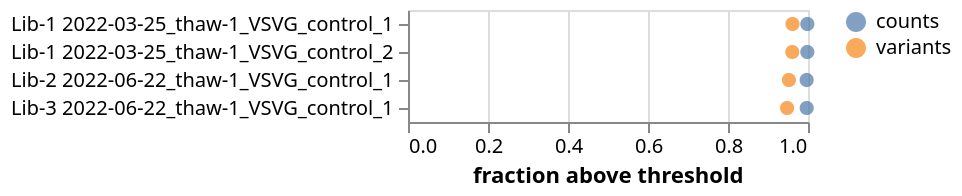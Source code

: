 {
  "config": {
    "view": {
      "continuousWidth": 400,
      "continuousHeight": 300
    },
    "axis": {
      "labelLimit": 500
    }
  },
  "data": {
    "name": "data-07ff90416a61c19b0b313fec57dbf355"
  },
  "mark": {
    "type": "point",
    "filled": true,
    "size": 50
  },
  "encoding": {
    "color": {
      "field": "fraction_type",
      "scale": {
        "domain": [
          "counts",
          "variants"
        ]
      },
      "title": null,
      "type": "nominal"
    },
    "tooltip": [
      {
        "field": "library",
        "type": "nominal"
      },
      {
        "field": "pre_sample",
        "type": "nominal"
      },
      {
        "field": "counts",
        "format": ".2g",
        "type": "quantitative"
      },
      {
        "field": "variants",
        "format": ".2g",
        "type": "quantitative"
      },
      {
        "field": "virus_batch",
        "type": "nominal"
      }
    ],
    "x": {
      "field": "fraction",
      "scale": {
        "domain": [
          0,
          1
        ]
      },
      "title": "fraction above threshold",
      "type": "quantitative"
    },
    "y": {
      "field": "library_sample",
      "title": null,
      "type": "nominal"
    }
  },
  "height": {
    "step": 14
  },
  "params": [
    {
      "name": "parameter003",
      "select": {
        "type": "point",
        "fields": [
          "fraction_type"
        ]
      },
      "bind": "legend"
    },
    {
      "name": "parameter001",
      "select": {
        "type": "point",
        "fields": [
          "library"
        ]
      },
      "bind": {
        "input": "select",
        "options": [
          null,
          "Lib-1",
          "Lib-2",
          "Lib-3"
        ],
        "labels": [
          "all",
          "Lib-1",
          "Lib-2",
          "Lib-3"
        ],
        "name": "library"
      }
    },
    {
      "name": "parameter002",
      "select": {
        "type": "point",
        "fields": [
          "virus_batch"
        ]
      },
      "bind": {
        "input": "select",
        "options": [
          null,
          "thaw-1"
        ],
        "labels": [
          "all",
          "thaw-1"
        ],
        "name": "virus_batch"
      }
    }
  ],
  "transform": [
    {
      "fold": [
        "counts",
        "variants"
      ],
      "as": [
        "fraction_type",
        "fraction"
      ]
    },
    {
      "filter": {
        "param": "parameter003"
      }
    },
    {
      "filter": {
        "param": "parameter001"
      }
    },
    {
      "filter": {
        "param": "parameter002"
      }
    }
  ],
  "width": 200,
  "$schema": "https://vega.github.io/schema/vega-lite/v5.json",
  "datasets": {
    "data-07ff90416a61c19b0b313fec57dbf355": [
      {
        "library": "Lib-1",
        "pre_sample": "2022-03-25_thaw-1_VSVG_control_1",
        "library_sample": "Lib-1 2022-03-25_thaw-1_VSVG_control_1",
        "counts": 0.9983648590126066,
        "variants": 0.9612706286368407,
        "virus_batch": "thaw-1"
      },
      {
        "library": "Lib-1",
        "pre_sample": "2022-03-25_thaw-1_VSVG_control_2",
        "library_sample": "Lib-1 2022-03-25_thaw-1_VSVG_control_2",
        "counts": 0.9983300834890584,
        "variants": 0.9607618684218894,
        "virus_batch": "thaw-1"
      },
      {
        "library": "Lib-2",
        "pre_sample": "2022-06-22_thaw-1_VSVG_control_1",
        "library_sample": "Lib-2 2022-06-22_thaw-1_VSVG_control_1",
        "counts": 0.9967152162769597,
        "variants": 0.9523403226609216,
        "virus_batch": "thaw-1"
      },
      {
        "library": "Lib-3",
        "pre_sample": "2022-06-22_thaw-1_VSVG_control_1",
        "library_sample": "Lib-3 2022-06-22_thaw-1_VSVG_control_1",
        "counts": 0.9967466457208356,
        "variants": 0.9477171194066828,
        "virus_batch": "thaw-1"
      }
    ]
  }
}